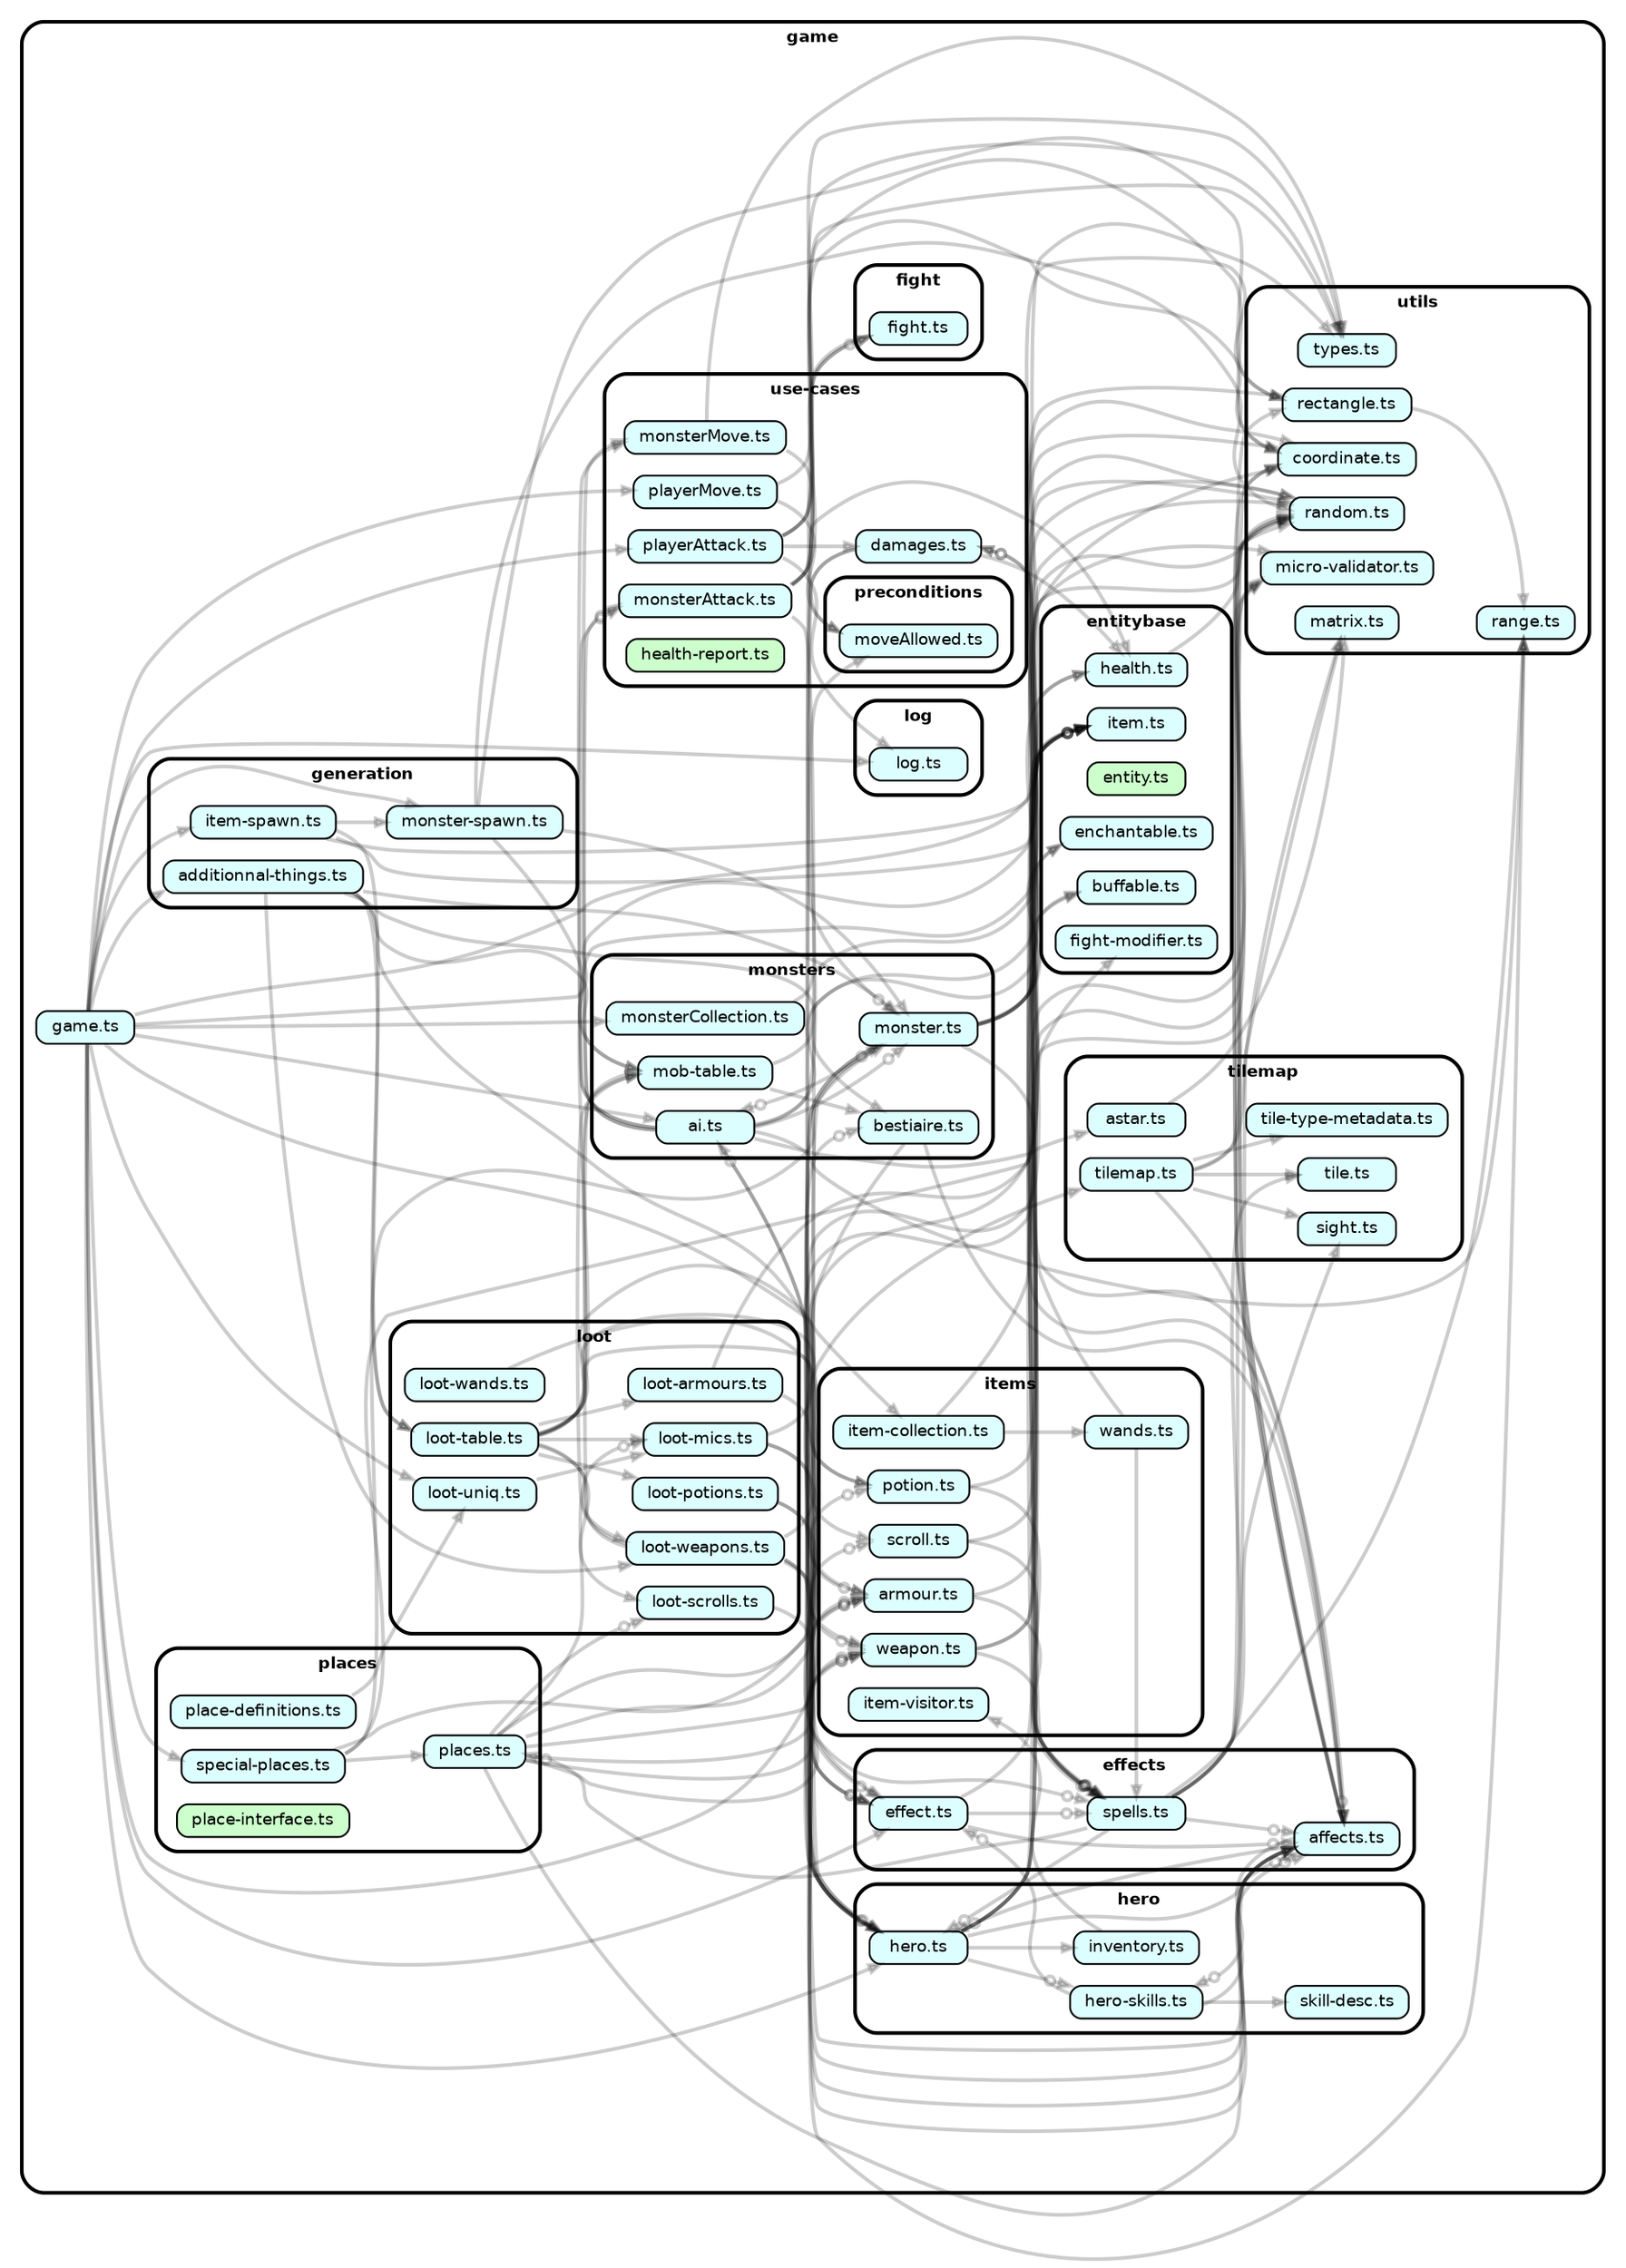 strict digraph "dependency-cruiser output"{
    ordering="out" rankdir="LR" splines="true" overlap="false" nodesep="0.16" ranksep="0.18" fontname="Helvetica-bold" fontsize="9" style="rounded,bold,filled" fillcolor="#ffffff" compound="true"
    node [shape="box" style="rounded, filled" height="0.2" color="black" fillcolor="#ffffcc" fontcolor="black" fontname="Helvetica" fontsize="9"]
    edge [arrowhead="normal" arrowsize="0.6" penwidth="2.0" color="#00000033" fontname="Helvetica" fontsize="9"]

    subgraph "cluster_game" {label="game" subgraph "cluster_game/effects" {label="effects" "game/effects/affects.ts" [label="affects.ts" URL="game/effects/affects.ts" fillcolor="#ddfeff"] } }
    "game/effects/affects.ts" -> "game/hero/hero.ts" [arrowhead="normalnoneodot"]
    "game/effects/affects.ts" -> "game/hero/hero-skills.ts" [arrowhead="normalnoneodot"]
    "game/effects/affects.ts" -> "game/monsters/ai.ts" [arrowhead="normalnoneodot"]
    "game/effects/affects.ts" -> "game/use-cases/damages.ts" [arrowhead="normalnoneodot"]
    "game/effects/affects.ts" -> "game/utils/micro-validator.ts"
    "game/effects/affects.ts" -> "game/utils/random.ts"
    subgraph "cluster_game" {label="game" subgraph "cluster_game/effects" {label="effects" "game/effects/effect.ts" [label="effect.ts" URL="game/effects/effect.ts" fillcolor="#ddfeff"] } }
    "game/effects/effect.ts" -> "game/utils/micro-validator.ts"
    "game/effects/effect.ts" -> "game/effects/affects.ts" [arrowhead="normalnoneodot"]
    "game/effects/effect.ts" -> "game/effects/spells.ts" [arrowhead="normalnoneodot"]
    subgraph "cluster_game" {label="game" subgraph "cluster_game/effects" {label="effects" "game/effects/spells.ts" [label="spells.ts" URL="game/effects/spells.ts" fillcolor="#ddfeff"] } }
    "game/effects/spells.ts" -> "game/hero/hero.ts" [arrowhead="normalnoneodot"]
    "game/effects/spells.ts" -> "game/places/places.ts" [arrowhead="normalnoneodot"]
    "game/effects/spells.ts" -> "game/tilemap/sight.ts"
    "game/effects/spells.ts" -> "game/tilemap/tile.ts"
    "game/effects/spells.ts" -> "game/use-cases/damages.ts" [arrowhead="normalnoneodot"]
    "game/effects/spells.ts" -> "game/utils/coordinate.ts"
    "game/effects/spells.ts" -> "game/utils/matrix.ts"
    "game/effects/spells.ts" -> "game/utils/range.ts"
    "game/effects/spells.ts" -> "game/effects/affects.ts" [arrowhead="normalnoneodot"]
    subgraph "cluster_game" {label="game" subgraph "cluster_game/entitybase" {label="entitybase" "game/entitybase/buffable.ts" [label="buffable.ts" URL="game/entitybase/buffable.ts" fillcolor="#ddfeff"] } }
    subgraph "cluster_game" {label="game" subgraph "cluster_game/entitybase" {label="entitybase" "game/entitybase/enchantable.ts" [label="enchantable.ts" URL="game/entitybase/enchantable.ts" fillcolor="#ddfeff"] } }
    subgraph "cluster_game" {label="game" subgraph "cluster_game/entitybase" {label="entitybase" "game/entitybase/entity.ts" [label="entity.ts" URL="game/entitybase/entity.ts" fillcolor="#ccffcc"] } }
    subgraph "cluster_game" {label="game" subgraph "cluster_game/entitybase" {label="entitybase" "game/entitybase/fight-modifier.ts" [label="fight-modifier.ts" URL="game/entitybase/fight-modifier.ts" fillcolor="#ddfeff"] } }
    subgraph "cluster_game" {label="game" subgraph "cluster_game/entitybase" {label="entitybase" "game/entitybase/health.ts" [label="health.ts" URL="game/entitybase/health.ts" fillcolor="#ddfeff"] } }
    "game/entitybase/health.ts" -> "game/utils/random.ts"
    subgraph "cluster_game" {label="game" subgraph "cluster_game/entitybase" {label="entitybase" "game/entitybase/item.ts" [label="item.ts" URL="game/entitybase/item.ts" fillcolor="#ddfeff"] } }
    "game/entitybase/item.ts" -> "game/effects/spells.ts" [arrowhead="normalnoneodot"]
    subgraph "cluster_game" {label="game" subgraph "cluster_game/fight" {label="fight" "game/fight/fight.ts" [label="fight.ts" URL="game/fight/fight.ts" fillcolor="#ddfeff"] } }
    "game/fight/fight.ts" -> "game/hero/hero.ts"
    subgraph "cluster_game" {label="game" "game/game.ts" [label="game.ts" URL="game/game.ts" fillcolor="#ddfeff"] }
    "game/game.ts" -> "game/effects/effect.ts"
    "game/game.ts" -> "game/generation/additionnal-things.ts"
    "game/game.ts" -> "game/generation/item-spawn.ts"
    "game/game.ts" -> "game/generation/monster-spawn.ts"
    "game/game.ts" -> "game/hero/hero.ts"
    "game/game.ts" -> "game/items/item-collection.ts"
    "game/game.ts" -> "game/log/log.ts"
    "game/game.ts" -> "game/loot/loot-uniq.ts"
    "game/game.ts" -> "game/monsters/ai.ts"
    "game/game.ts" -> "game/monsters/monsterCollection.ts"
    "game/game.ts" -> "game/places/special-places.ts"
    "game/game.ts" -> "game/tilemap/tilemap.ts"
    "game/game.ts" -> "game/use-cases/playerAttack.ts"
    "game/game.ts" -> "game/use-cases/playerMove.ts"
    "game/game.ts" -> "game/utils/rectangle.ts"
    "game/game.ts" -> "game/utils/types.ts"
    subgraph "cluster_game" {label="game" subgraph "cluster_game/generation" {label="generation" "game/generation/additionnal-things.ts" [label="additionnal-things.ts" URL="game/generation/additionnal-things.ts" fillcolor="#ddfeff"] } }
    "game/generation/additionnal-things.ts" -> "game/items/potion.ts"
    "game/generation/additionnal-things.ts" -> "game/loot/loot-table.ts"
    "game/generation/additionnal-things.ts" -> "game/loot/loot-weapons.ts"
    "game/generation/additionnal-things.ts" -> "game/monsters/bestiaire.ts"
    "game/generation/additionnal-things.ts" -> "game/monsters/mob-table.ts"
    "game/generation/additionnal-things.ts" -> "game/monsters/monster.ts"
    subgraph "cluster_game" {label="game" subgraph "cluster_game/generation" {label="generation" "game/generation/item-spawn.ts" [label="item-spawn.ts" URL="game/generation/item-spawn.ts" fillcolor="#ddfeff"] } }
    "game/generation/item-spawn.ts" -> "game/loot/loot-table.ts"
    "game/generation/item-spawn.ts" -> "game/utils/random.ts"
    "game/generation/item-spawn.ts" -> "game/utils/rectangle.ts"
    "game/generation/item-spawn.ts" -> "game/generation/monster-spawn.ts"
    subgraph "cluster_game" {label="game" subgraph "cluster_game/generation" {label="generation" "game/generation/monster-spawn.ts" [label="monster-spawn.ts" URL="game/generation/monster-spawn.ts" fillcolor="#ddfeff"] } }
    "game/generation/monster-spawn.ts" -> "game/monsters/mob-table.ts"
    "game/generation/monster-spawn.ts" -> "game/monsters/monster.ts"
    "game/generation/monster-spawn.ts" -> "game/utils/random.ts"
    "game/generation/monster-spawn.ts" -> "game/utils/rectangle.ts"
    subgraph "cluster_game" {label="game" subgraph "cluster_game/hero" {label="hero" "game/hero/hero-skills.ts" [label="hero-skills.ts" URL="game/hero/hero-skills.ts" fillcolor="#ddfeff"] } }
    "game/hero/hero-skills.ts" -> "game/effects/affects.ts" [arrowhead="normalnoneodot"]
    "game/hero/hero-skills.ts" -> "game/effects/effect.ts" [arrowhead="normalnoneodot"]
    "game/hero/hero-skills.ts" -> "game/hero/skill-desc.ts"
    subgraph "cluster_game" {label="game" subgraph "cluster_game/hero" {label="hero" "game/hero/hero.ts" [label="hero.ts" URL="game/hero/hero.ts" fillcolor="#ddfeff"] } }
    "game/hero/hero.ts" -> "game/effects/affects.ts" [arrowhead="normalnoneodot"]
    "game/hero/hero.ts" -> "game/entitybase/buffable.ts"
    "game/hero/hero.ts" -> "game/entitybase/enchantable.ts"
    "game/hero/hero.ts" -> "game/entitybase/fight-modifier.ts"
    "game/hero/hero.ts" -> "game/entitybase/health.ts"
    "game/hero/hero.ts" -> "game/items/armour.ts" [arrowhead="normalnoneodot"]
    "game/hero/hero.ts" -> "game/items/weapon.ts" [arrowhead="normalnoneodot"]
    "game/hero/hero.ts" -> "game/hero/hero-skills.ts" [arrowhead="normalnoneodot"]
    "game/hero/hero.ts" -> "game/hero/inventory.ts"
    subgraph "cluster_game" {label="game" subgraph "cluster_game/hero" {label="hero" "game/hero/inventory.ts" [label="inventory.ts" URL="game/hero/inventory.ts" fillcolor="#ddfeff"] } }
    "game/hero/inventory.ts" -> "game/items/item-visitor.ts"
    subgraph "cluster_game" {label="game" subgraph "cluster_game/hero" {label="hero" "game/hero/skill-desc.ts" [label="skill-desc.ts" URL="game/hero/skill-desc.ts" fillcolor="#ddfeff"] } }
    subgraph "cluster_game" {label="game" subgraph "cluster_game/items" {label="items" "game/items/armour.ts" [label="armour.ts" URL="game/items/armour.ts" fillcolor="#ddfeff"] } }
    "game/items/armour.ts" -> "game/effects/spells.ts" [arrowhead="normalnoneodot"]
    "game/items/armour.ts" -> "game/entitybase/item.ts" [arrowhead="normalnoneodot"]
    subgraph "cluster_game" {label="game" subgraph "cluster_game/items" {label="items" "game/items/item-collection.ts" [label="item-collection.ts" URL="game/items/item-collection.ts" fillcolor="#ddfeff"] } }
    "game/items/item-collection.ts" -> "game/utils/coordinate.ts"
    "game/items/item-collection.ts" -> "game/items/wands.ts"
    subgraph "cluster_game" {label="game" subgraph "cluster_game/items" {label="items" "game/items/item-visitor.ts" [label="item-visitor.ts" URL="game/items/item-visitor.ts" fillcolor="#ddfeff"] } }
    subgraph "cluster_game" {label="game" subgraph "cluster_game/items" {label="items" "game/items/potion.ts" [label="potion.ts" URL="game/items/potion.ts" fillcolor="#ddfeff"] } }
    "game/items/potion.ts" -> "game/effects/spells.ts" [arrowhead="normalnoneodot"]
    "game/items/potion.ts" -> "game/entitybase/item.ts" [arrowhead="normalnoneodot"]
    subgraph "cluster_game" {label="game" subgraph "cluster_game/items" {label="items" "game/items/scroll.ts" [label="scroll.ts" URL="game/items/scroll.ts" fillcolor="#ddfeff"] } }
    "game/items/scroll.ts" -> "game/effects/spells.ts" [arrowhead="normalnoneodot"]
    "game/items/scroll.ts" -> "game/entitybase/item.ts" [arrowhead="normalnoneodot"]
    subgraph "cluster_game" {label="game" subgraph "cluster_game/items" {label="items" "game/items/wands.ts" [label="wands.ts" URL="game/items/wands.ts" fillcolor="#ddfeff"] } }
    "game/items/wands.ts" -> "game/effects/spells.ts"
    "game/items/wands.ts" -> "game/entitybase/item.ts"
    subgraph "cluster_game" {label="game" subgraph "cluster_game/items" {label="items" "game/items/weapon.ts" [label="weapon.ts" URL="game/items/weapon.ts" fillcolor="#ddfeff"] } }
    "game/items/weapon.ts" -> "game/effects/spells.ts" [arrowhead="normalnoneodot"]
    "game/items/weapon.ts" -> "game/entitybase/item.ts" [arrowhead="normalnoneodot"]
    "game/items/weapon.ts" -> "game/utils/random.ts"
    subgraph "cluster_game" {label="game" subgraph "cluster_game/log" {label="log" "game/log/log.ts" [label="log.ts" URL="game/log/log.ts" fillcolor="#ddfeff"] } }
    subgraph "cluster_game" {label="game" subgraph "cluster_game/loot" {label="loot" "game/loot/loot-armours.ts" [label="loot-armours.ts" URL="game/loot/loot-armours.ts" fillcolor="#ddfeff"] } }
    "game/loot/loot-armours.ts" -> "game/effects/affects.ts"
    "game/loot/loot-armours.ts" -> "game/utils/random.ts"
    subgraph "cluster_game" {label="game" subgraph "cluster_game/loot" {label="loot" "game/loot/loot-mics.ts" [label="loot-mics.ts" URL="game/loot/loot-mics.ts" fillcolor="#ddfeff"] } }
    "game/loot/loot-mics.ts" -> "game/effects/effect.ts" [arrowhead="normalnoneodot"]
    "game/loot/loot-mics.ts" -> "game/effects/spells.ts" [arrowhead="normalnoneodot"]
    "game/loot/loot-mics.ts" -> "game/entitybase/item.ts" [arrowhead="normalnoneodot"]
    subgraph "cluster_game" {label="game" subgraph "cluster_game/loot" {label="loot" "game/loot/loot-potions.ts" [label="loot-potions.ts" URL="game/loot/loot-potions.ts" fillcolor="#ddfeff"] } }
    "game/loot/loot-potions.ts" -> "game/effects/affects.ts"
    "game/loot/loot-potions.ts" -> "game/effects/effect.ts"
    subgraph "cluster_game" {label="game" subgraph "cluster_game/loot" {label="loot" "game/loot/loot-scrolls.ts" [label="loot-scrolls.ts" URL="game/loot/loot-scrolls.ts" fillcolor="#ddfeff"] } }
    "game/loot/loot-scrolls.ts" -> "game/effects/effect.ts" [arrowhead="normalnoneodot"]
    subgraph "cluster_game" {label="game" subgraph "cluster_game/loot" {label="loot" "game/loot/loot-table.ts" [label="loot-table.ts" URL="game/loot/loot-table.ts" fillcolor="#ddfeff"] } }
    "game/loot/loot-table.ts" -> "game/items/armour.ts"
    "game/loot/loot-table.ts" -> "game/items/potion.ts"
    "game/loot/loot-table.ts" -> "game/items/scroll.ts"
    "game/loot/loot-table.ts" -> "game/monsters/mob-table.ts"
    "game/loot/loot-table.ts" -> "game/utils/random.ts"
    "game/loot/loot-table.ts" -> "game/loot/loot-armours.ts"
    "game/loot/loot-table.ts" -> "game/loot/loot-mics.ts"
    "game/loot/loot-table.ts" -> "game/loot/loot-potions.ts"
    "game/loot/loot-table.ts" -> "game/loot/loot-scrolls.ts"
    "game/loot/loot-table.ts" -> "game/loot/loot-weapons.ts"
    subgraph "cluster_game" {label="game" subgraph "cluster_game/loot" {label="loot" "game/loot/loot-uniq.ts" [label="loot-uniq.ts" URL="game/loot/loot-uniq.ts" fillcolor="#ddfeff"] } }
    "game/loot/loot-uniq.ts" -> "game/loot/loot-mics.ts"
    subgraph "cluster_game" {label="game" subgraph "cluster_game/loot" {label="loot" "game/loot/loot-wands.ts" [label="loot-wands.ts" URL="game/loot/loot-wands.ts" fillcolor="#ddfeff"] } }
    "game/loot/loot-wands.ts" -> "game/effects/effect.ts"
    subgraph "cluster_game" {label="game" subgraph "cluster_game/loot" {label="loot" "game/loot/loot-weapons.ts" [label="loot-weapons.ts" URL="game/loot/loot-weapons.ts" fillcolor="#ddfeff"] } }
    "game/loot/loot-weapons.ts" -> "game/effects/affects.ts"
    "game/loot/loot-weapons.ts" -> "game/items/weapon.ts"
    "game/loot/loot-weapons.ts" -> "game/monsters/mob-table.ts"
    "game/loot/loot-weapons.ts" -> "game/utils/random.ts"
    "game/loot/loot-weapons.ts" -> "game/utils/range.ts"
    subgraph "cluster_game" {label="game" subgraph "cluster_game/monsters" {label="monsters" "game/monsters/ai.ts" [label="ai.ts" URL="game/monsters/ai.ts" fillcolor="#ddfeff"] } }
    "game/monsters/ai.ts" -> "game/hero/hero.ts" [arrowhead="normalnoneodot"]
    "game/monsters/ai.ts" -> "game/tilemap/astar.ts"
    "game/monsters/ai.ts" -> "game/use-cases/monsterAttack.ts" [arrowhead="normalnoneodot"]
    "game/monsters/ai.ts" -> "game/use-cases/monsterMove.ts"
    "game/monsters/ai.ts" -> "game/use-cases/preconditions/moveAllowed.ts"
    "game/monsters/ai.ts" -> "game/utils/coordinate.ts"
    "game/monsters/ai.ts" -> "game/utils/range.ts"
    "game/monsters/ai.ts" -> "game/monsters/monster.ts" [arrowhead="normalnoneodot"]
    subgraph "cluster_game" {label="game" subgraph "cluster_game/monsters" {label="monsters" "game/monsters/bestiaire.ts" [label="bestiaire.ts" URL="game/monsters/bestiaire.ts" fillcolor="#ddfeff"] } }
    "game/monsters/bestiaire.ts" -> "game/effects/affects.ts"
    "game/monsters/bestiaire.ts" -> "game/effects/effect.ts" [arrowhead="normalnoneodot"]
    subgraph "cluster_game" {label="game" subgraph "cluster_game/monsters" {label="monsters" "game/monsters/mob-table.ts" [label="mob-table.ts" URL="game/monsters/mob-table.ts" fillcolor="#ddfeff"] } }
    "game/monsters/mob-table.ts" -> "game/utils/random.ts"
    "game/monsters/mob-table.ts" -> "game/monsters/bestiaire.ts"
    subgraph "cluster_game" {label="game" subgraph "cluster_game/monsters" {label="monsters" "game/monsters/monster.ts" [label="monster.ts" URL="game/monsters/monster.ts" fillcolor="#ddfeff"] } }
    "game/monsters/monster.ts" -> "game/effects/affects.ts" [arrowhead="normalnoneodot"]
    "game/monsters/monster.ts" -> "game/entitybase/buffable.ts"
    "game/monsters/monster.ts" -> "game/entitybase/enchantable.ts"
    "game/monsters/monster.ts" -> "game/entitybase/health.ts"
    "game/monsters/monster.ts" -> "game/items/armour.ts" [arrowhead="normalnoneodot"]
    "game/monsters/monster.ts" -> "game/items/weapon.ts" [arrowhead="normalnoneodot"]
    "game/monsters/monster.ts" -> "game/utils/micro-validator.ts"
    "game/monsters/monster.ts" -> "game/utils/random.ts"
    "game/monsters/monster.ts" -> "game/monsters/ai.ts" [arrowhead="normalnoneodot"]
    subgraph "cluster_game" {label="game" subgraph "cluster_game/monsters" {label="monsters" "game/monsters/monsterCollection.ts" [label="monsterCollection.ts" URL="game/monsters/monsterCollection.ts" fillcolor="#ddfeff"] } }
    "game/monsters/monsterCollection.ts" -> "game/utils/coordinate.ts"
    subgraph "cluster_game" {label="game" subgraph "cluster_game/places" {label="places" "game/places/place-definitions.ts" [label="place-definitions.ts" URL="game/places/place-definitions.ts" fillcolor="#ddfeff"] } }
    "game/places/place-definitions.ts" -> "game/loot/loot-uniq.ts"
    subgraph "cluster_game" {label="game" subgraph "cluster_game/places" {label="places" "game/places/place-interface.ts" [label="place-interface.ts" URL="game/places/place-interface.ts" fillcolor="#ccffcc"] } }
    subgraph "cluster_game" {label="game" subgraph "cluster_game/places" {label="places" "game/places/places.ts" [label="places.ts" URL="game/places/places.ts" fillcolor="#ddfeff"] } }
    "game/places/places.ts" -> "game/effects/affects.ts"
    "game/places/places.ts" -> "game/items/armour.ts" [arrowhead="normalnoneodot"]
    "game/places/places.ts" -> "game/items/potion.ts" [arrowhead="normalnoneodot"]
    "game/places/places.ts" -> "game/items/scroll.ts" [arrowhead="normalnoneodot"]
    "game/places/places.ts" -> "game/items/weapon.ts" [arrowhead="normalnoneodot"]
    "game/places/places.ts" -> "game/loot/loot-mics.ts" [arrowhead="normalnoneodot"]
    "game/places/places.ts" -> "game/loot/loot-scrolls.ts" [arrowhead="normalnoneodot"]
    "game/places/places.ts" -> "game/monsters/bestiaire.ts" [arrowhead="normalnoneodot"]
    "game/places/places.ts" -> "game/monsters/monster.ts" [arrowhead="normalnoneodot"]
    subgraph "cluster_game" {label="game" subgraph "cluster_game/places" {label="places" "game/places/special-places.ts" [label="special-places.ts" URL="game/places/special-places.ts" fillcolor="#ddfeff"] } }
    "game/places/special-places.ts" -> "game/entitybase/item.ts"
    "game/places/special-places.ts" -> "game/monsters/monster.ts"
    "game/places/special-places.ts" -> "game/utils/coordinate.ts"
    "game/places/special-places.ts" -> "game/places/places.ts"
    subgraph "cluster_game" {label="game" subgraph "cluster_game/tilemap" {label="tilemap" "game/tilemap/astar.ts" [label="astar.ts" URL="game/tilemap/astar.ts" fillcolor="#ddfeff"] } }
    "game/tilemap/astar.ts" -> "game/utils/matrix.ts"
    subgraph "cluster_game" {label="game" subgraph "cluster_game/tilemap" {label="tilemap" "game/tilemap/sight.ts" [label="sight.ts" URL="game/tilemap/sight.ts" fillcolor="#ddfeff"] } }
    subgraph "cluster_game" {label="game" subgraph "cluster_game/tilemap" {label="tilemap" "game/tilemap/tile-type-metadata.ts" [label="tile-type-metadata.ts" URL="game/tilemap/tile-type-metadata.ts" fillcolor="#ddfeff"] } }
    subgraph "cluster_game" {label="game" subgraph "cluster_game/tilemap" {label="tilemap" "game/tilemap/tile.ts" [label="tile.ts" URL="game/tilemap/tile.ts" fillcolor="#ddfeff"] } }
    subgraph "cluster_game" {label="game" subgraph "cluster_game/tilemap" {label="tilemap" "game/tilemap/tilemap.ts" [label="tilemap.ts" URL="game/tilemap/tilemap.ts" fillcolor="#ddfeff"] } }
    "game/tilemap/tilemap.ts" -> "game/effects/affects.ts"
    "game/tilemap/tilemap.ts" -> "game/utils/matrix.ts"
    "game/tilemap/tilemap.ts" -> "game/utils/rectangle.ts"
    "game/tilemap/tilemap.ts" -> "game/tilemap/sight.ts"
    "game/tilemap/tilemap.ts" -> "game/tilemap/tile.ts"
    "game/tilemap/tilemap.ts" -> "game/tilemap/tile-type-metadata.ts"
    subgraph "cluster_game" {label="game" subgraph "cluster_game/use-cases" {label="use-cases" "game/use-cases/damages.ts" [label="damages.ts" URL="game/use-cases/damages.ts" fillcolor="#ddfeff"] } }
    "game/use-cases/damages.ts" -> "game/entitybase/health.ts"
    "game/use-cases/damages.ts" -> "game/hero/hero.ts" [arrowhead="normalnoneodot"]
    "game/use-cases/damages.ts" -> "game/monsters/monster.ts" [arrowhead="normalnoneodot"]
    subgraph "cluster_game" {label="game" subgraph "cluster_game/use-cases" {label="use-cases" "game/use-cases/health-report.ts" [label="health-report.ts" URL="game/use-cases/health-report.ts" fillcolor="#ccffcc"] } }
    subgraph "cluster_game" {label="game" subgraph "cluster_game/use-cases" {label="use-cases" "game/use-cases/monsterAttack.ts" [label="monsterAttack.ts" URL="game/use-cases/monsterAttack.ts" fillcolor="#ddfeff"] } }
    "game/use-cases/monsterAttack.ts" -> "game/entitybase/health.ts"
    "game/use-cases/monsterAttack.ts" -> "game/fight/fight.ts" [arrowhead="normalnoneodot"]
    "game/use-cases/monsterAttack.ts" -> "game/hero/hero.ts"
    "game/use-cases/monsterAttack.ts" -> "game/utils/coordinate.ts"
    "game/use-cases/monsterAttack.ts" -> "game/utils/types.ts"
    subgraph "cluster_game" {label="game" subgraph "cluster_game/use-cases" {label="use-cases" "game/use-cases/monsterMove.ts" [label="monsterMove.ts" URL="game/use-cases/monsterMove.ts" fillcolor="#ddfeff"] } }
    "game/use-cases/monsterMove.ts" -> "game/utils/types.ts"
    "game/use-cases/monsterMove.ts" -> "game/use-cases/preconditions/moveAllowed.ts"
    subgraph "cluster_game" {label="game" subgraph "cluster_game/use-cases" {label="use-cases" "game/use-cases/playerAttack.ts" [label="playerAttack.ts" URL="game/use-cases/playerAttack.ts" fillcolor="#ddfeff"] } }
    "game/use-cases/playerAttack.ts" -> "game/fight/fight.ts"
    "game/use-cases/playerAttack.ts" -> "game/log/log.ts"
    "game/use-cases/playerAttack.ts" -> "game/utils/coordinate.ts"
    "game/use-cases/playerAttack.ts" -> "game/utils/types.ts"
    "game/use-cases/playerAttack.ts" -> "game/use-cases/damages.ts"
    subgraph "cluster_game" {label="game" subgraph "cluster_game/use-cases" {label="use-cases" "game/use-cases/playerMove.ts" [label="playerMove.ts" URL="game/use-cases/playerMove.ts" fillcolor="#ddfeff"] } }
    "game/use-cases/playerMove.ts" -> "game/utils/types.ts"
    "game/use-cases/playerMove.ts" -> "game/use-cases/preconditions/moveAllowed.ts"
    subgraph "cluster_game" {label="game" subgraph "cluster_game/use-cases" {label="use-cases" subgraph "cluster_game/use-cases/preconditions" {label="preconditions" "game/use-cases/preconditions/moveAllowed.ts" [label="moveAllowed.ts" URL="game/use-cases/preconditions/moveAllowed.ts" fillcolor="#ddfeff"] } } }
    subgraph "cluster_game" {label="game" subgraph "cluster_game/utils" {label="utils" "game/utils/coordinate.ts" [label="coordinate.ts" URL="game/utils/coordinate.ts" fillcolor="#ddfeff"] } }
    subgraph "cluster_game" {label="game" subgraph "cluster_game/utils" {label="utils" "game/utils/matrix.ts" [label="matrix.ts" URL="game/utils/matrix.ts" fillcolor="#ddfeff"] } }
    subgraph "cluster_game" {label="game" subgraph "cluster_game/utils" {label="utils" "game/utils/micro-validator.ts" [label="micro-validator.ts" URL="game/utils/micro-validator.ts" fillcolor="#ddfeff"] } }
    subgraph "cluster_game" {label="game" subgraph "cluster_game/utils" {label="utils" "game/utils/random.ts" [label="random.ts" URL="game/utils/random.ts" fillcolor="#ddfeff"] } }
    subgraph "cluster_game" {label="game" subgraph "cluster_game/utils" {label="utils" "game/utils/range.ts" [label="range.ts" URL="game/utils/range.ts" fillcolor="#ddfeff"] } }
    subgraph "cluster_game" {label="game" subgraph "cluster_game/utils" {label="utils" "game/utils/rectangle.ts" [label="rectangle.ts" URL="game/utils/rectangle.ts" fillcolor="#ddfeff"] } }
    "game/utils/rectangle.ts" -> "game/utils/range.ts"
    subgraph "cluster_game" {label="game" subgraph "cluster_game/utils" {label="utils" "game/utils/types.ts" [label="types.ts" URL="game/utils/types.ts" fillcolor="#ddfeff"] } }
}
